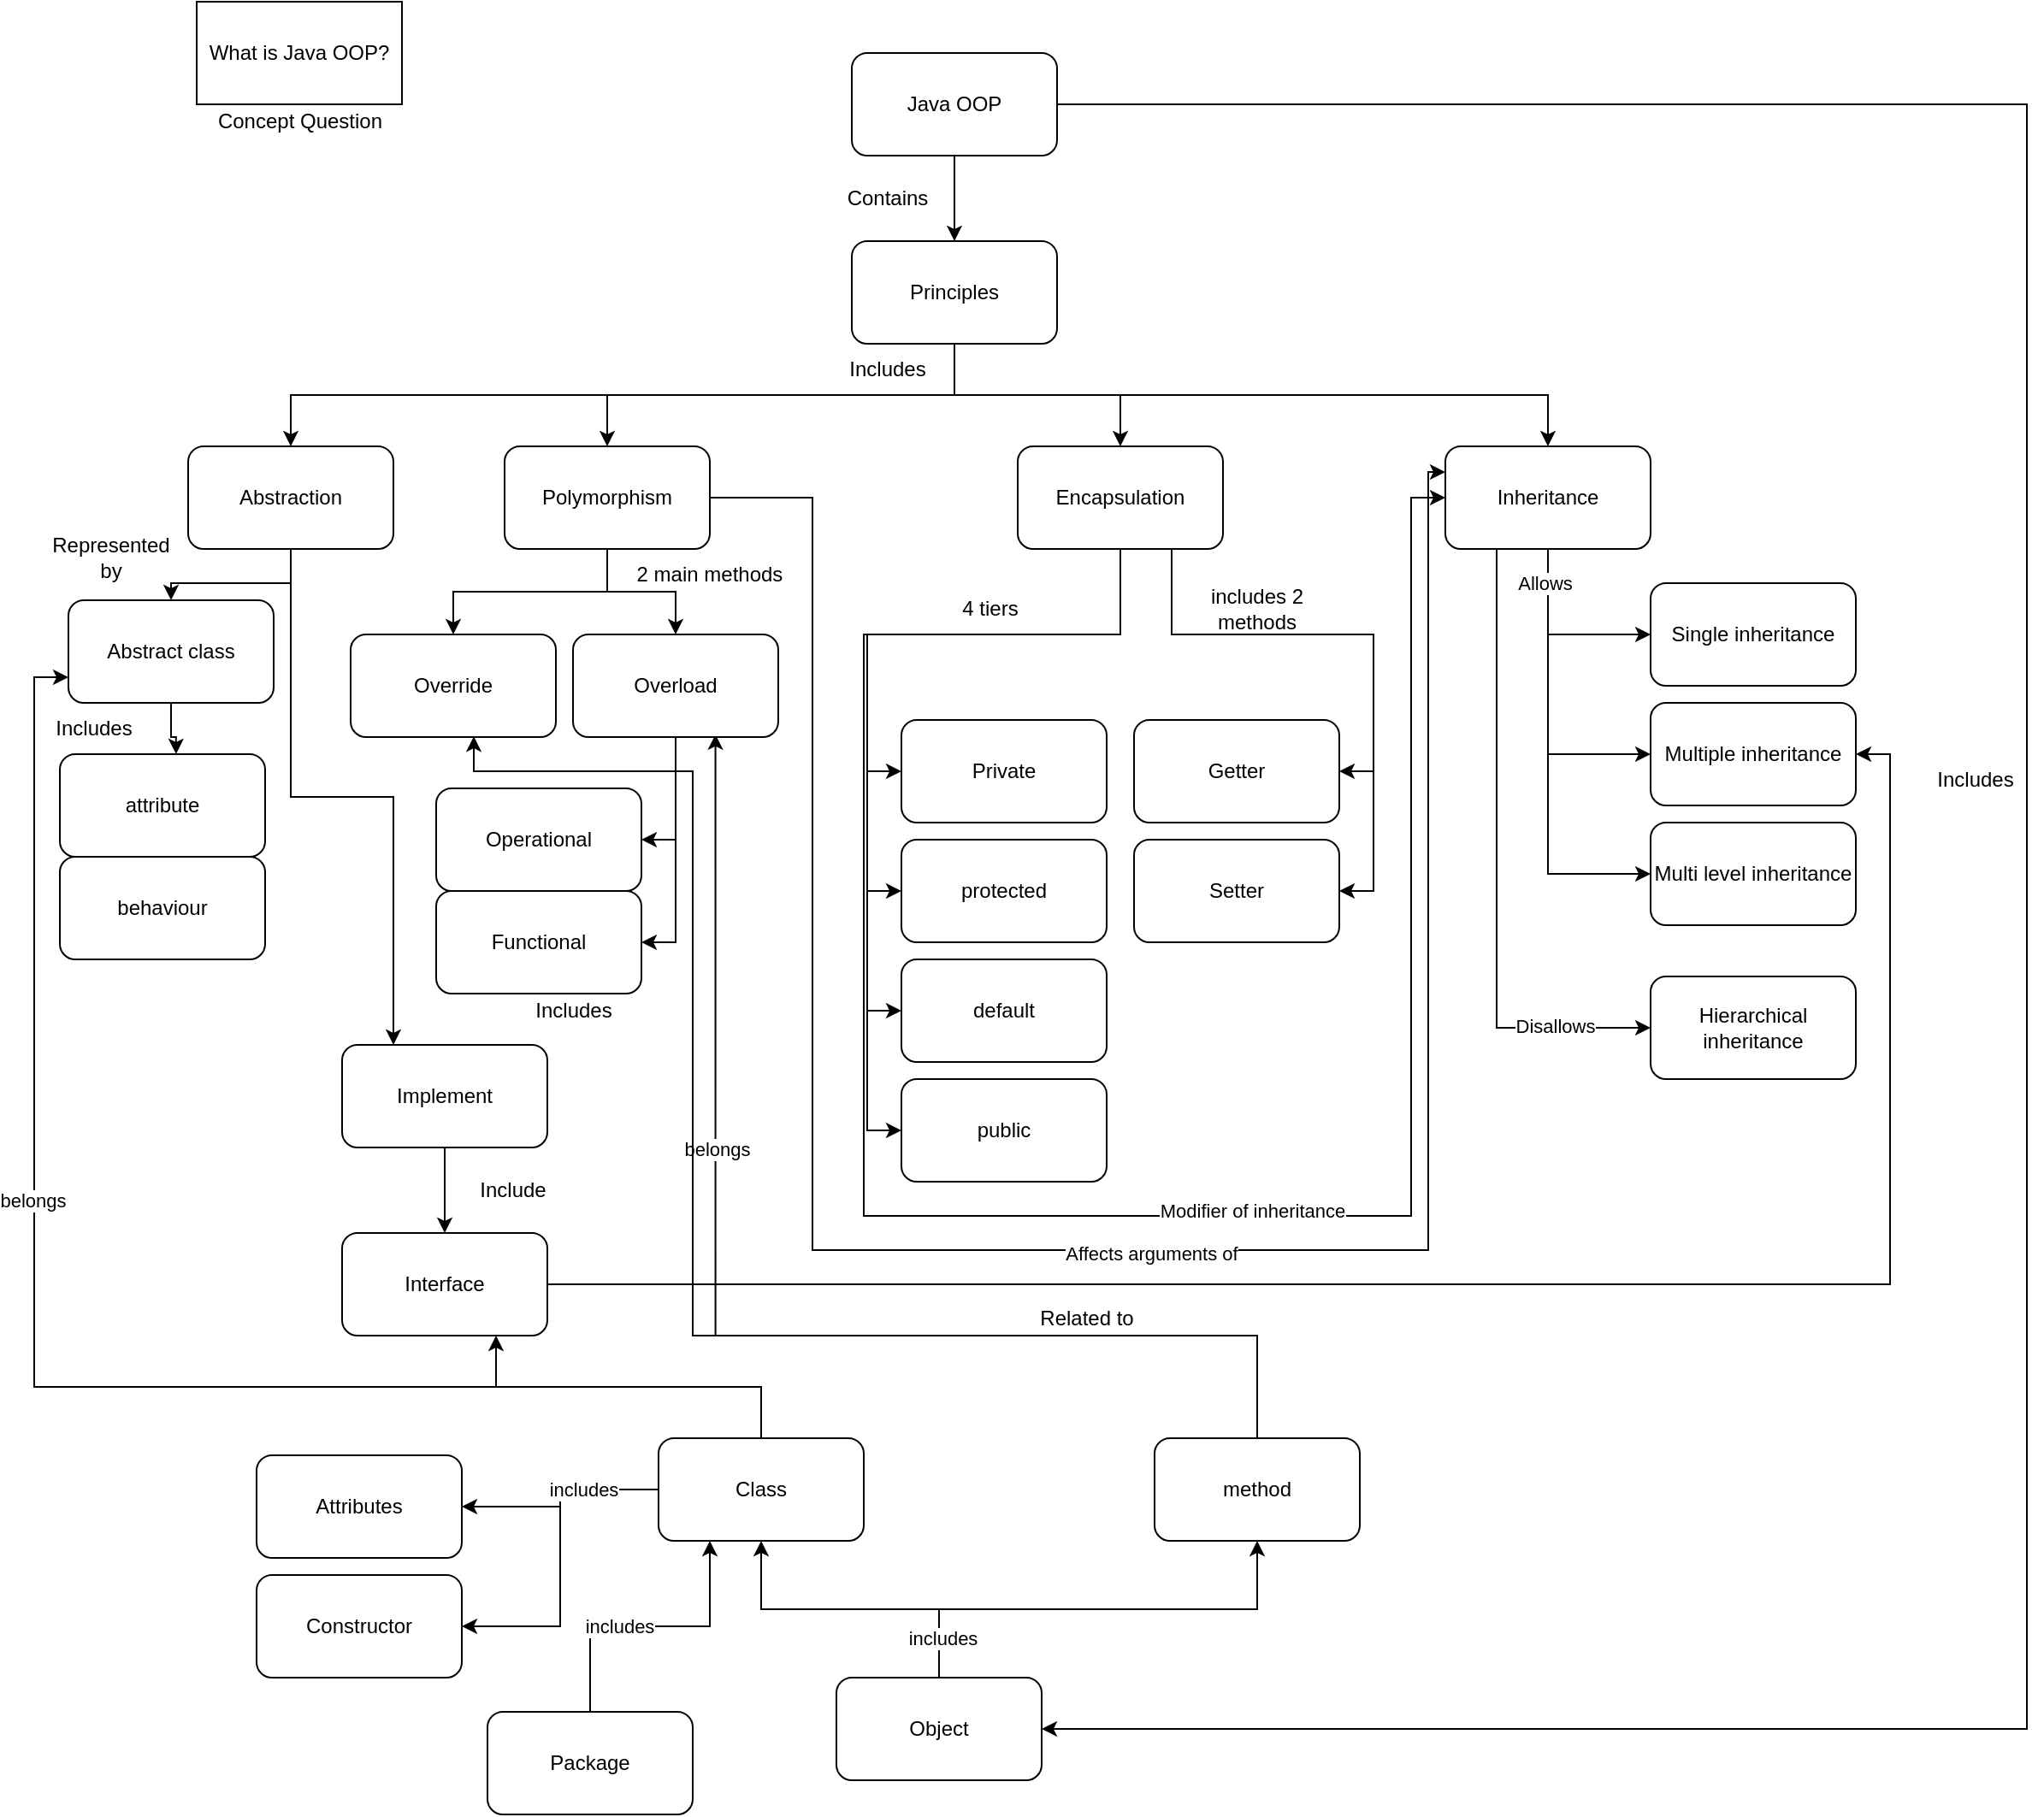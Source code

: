 <mxfile version="15.5.4" type="device"><diagram id="smUIKrT8HKzLmwkZ5zvQ" name="Page-1"><mxGraphModel dx="2840" dy="512" grid="1" gridSize="10" guides="1" tooltips="1" connect="1" arrows="1" fold="1" page="1" pageScale="1" pageWidth="1654" pageHeight="1169" math="0" shadow="0"><root><mxCell id="0"/><mxCell id="1" parent="0"/><mxCell id="NTIJyrgeHz5cExX5NNF1-1" value="What is Java OOP?" style="rounded=0;whiteSpace=wrap;html=1;" parent="1" vertex="1"><mxGeometry x="110" y="40" width="120" height="60" as="geometry"/></mxCell><mxCell id="NTIJyrgeHz5cExX5NNF1-2" value="Concept Question" style="text;html=1;align=center;verticalAlign=middle;resizable=0;points=[];autosize=1;strokeColor=none;fillColor=none;" parent="1" vertex="1"><mxGeometry x="115" y="100" width="110" height="20" as="geometry"/></mxCell><mxCell id="NTIJyrgeHz5cExX5NNF1-46" style="edgeStyle=orthogonalEdgeStyle;rounded=0;orthogonalLoop=1;jettySize=auto;html=1;entryX=0.5;entryY=0;entryDx=0;entryDy=0;" parent="1" source="NTIJyrgeHz5cExX5NNF1-5" target="NTIJyrgeHz5cExX5NNF1-45" edge="1"><mxGeometry relative="1" as="geometry"/></mxCell><mxCell id="NTIJyrgeHz5cExX5NNF1-111" style="edgeStyle=orthogonalEdgeStyle;rounded=0;orthogonalLoop=1;jettySize=auto;html=1;entryX=1;entryY=0.5;entryDx=0;entryDy=0;" parent="1" source="NTIJyrgeHz5cExX5NNF1-5" target="NTIJyrgeHz5cExX5NNF1-25" edge="1"><mxGeometry relative="1" as="geometry"><mxPoint x="1370" y="850" as="targetPoint"/><Array as="points"><mxPoint x="1180" y="100"/><mxPoint x="1180" y="1050"/></Array></mxGeometry></mxCell><mxCell id="NTIJyrgeHz5cExX5NNF1-5" value="Java OOP" style="rounded=1;whiteSpace=wrap;html=1;" parent="1" vertex="1"><mxGeometry x="493" y="70" width="120" height="60" as="geometry"/></mxCell><mxCell id="NTIJyrgeHz5cExX5NNF1-114" style="edgeStyle=orthogonalEdgeStyle;rounded=0;orthogonalLoop=1;jettySize=auto;html=1;entryX=1;entryY=0.5;entryDx=0;entryDy=0;" parent="1" source="NTIJyrgeHz5cExX5NNF1-6" target="NTIJyrgeHz5cExX5NNF1-26" edge="1"><mxGeometry relative="1" as="geometry"/></mxCell><mxCell id="NTIJyrgeHz5cExX5NNF1-115" style="edgeStyle=orthogonalEdgeStyle;rounded=0;orthogonalLoop=1;jettySize=auto;html=1;entryX=1;entryY=0.5;entryDx=0;entryDy=0;" parent="1" source="NTIJyrgeHz5cExX5NNF1-6" target="NTIJyrgeHz5cExX5NNF1-8" edge="1"><mxGeometry relative="1" as="geometry"/></mxCell><mxCell id="NTIJyrgeHz5cExX5NNF1-125" value="includes" style="edgeLabel;html=1;align=center;verticalAlign=middle;resizable=0;points=[];" parent="NTIJyrgeHz5cExX5NNF1-115" vertex="1" connectable="0"><mxGeometry x="-0.546" relative="1" as="geometry"><mxPoint as="offset"/></mxGeometry></mxCell><mxCell id="NTIJyrgeHz5cExX5NNF1-117" style="edgeStyle=orthogonalEdgeStyle;rounded=0;orthogonalLoop=1;jettySize=auto;html=1;entryX=0;entryY=0.75;entryDx=0;entryDy=0;" parent="1" source="NTIJyrgeHz5cExX5NNF1-6" target="NTIJyrgeHz5cExX5NNF1-17" edge="1"><mxGeometry relative="1" as="geometry"><Array as="points"><mxPoint x="440" y="850"/><mxPoint x="15" y="850"/><mxPoint x="15" y="435"/></Array></mxGeometry></mxCell><mxCell id="NTIJyrgeHz5cExX5NNF1-123" value="belongs" style="edgeLabel;html=1;align=center;verticalAlign=middle;resizable=0;points=[];" parent="NTIJyrgeHz5cExX5NNF1-117" vertex="1" connectable="0"><mxGeometry x="0.269" y="1" relative="1" as="geometry"><mxPoint as="offset"/></mxGeometry></mxCell><mxCell id="NTIJyrgeHz5cExX5NNF1-118" style="edgeStyle=orthogonalEdgeStyle;rounded=0;orthogonalLoop=1;jettySize=auto;html=1;entryX=0.75;entryY=1;entryDx=0;entryDy=0;" parent="1" source="NTIJyrgeHz5cExX5NNF1-6" target="NTIJyrgeHz5cExX5NNF1-22" edge="1"><mxGeometry relative="1" as="geometry"><Array as="points"><mxPoint x="440" y="850"/><mxPoint x="285" y="850"/></Array></mxGeometry></mxCell><mxCell id="NTIJyrgeHz5cExX5NNF1-6" value="Class" style="rounded=1;whiteSpace=wrap;html=1;" parent="1" vertex="1"><mxGeometry x="380" y="880" width="120" height="60" as="geometry"/></mxCell><mxCell id="NTIJyrgeHz5cExX5NNF1-8" value="Constructor" style="rounded=1;whiteSpace=wrap;html=1;" parent="1" vertex="1"><mxGeometry x="145" y="960" width="120" height="60" as="geometry"/></mxCell><mxCell id="NTIJyrgeHz5cExX5NNF1-119" style="edgeStyle=orthogonalEdgeStyle;rounded=0;orthogonalLoop=1;jettySize=auto;html=1;entryX=0.694;entryY=0.974;entryDx=0;entryDy=0;entryPerimeter=0;" parent="1" source="NTIJyrgeHz5cExX5NNF1-9" target="NTIJyrgeHz5cExX5NNF1-14" edge="1"><mxGeometry relative="1" as="geometry"><Array as="points"><mxPoint x="730" y="820"/><mxPoint x="413" y="820"/></Array></mxGeometry></mxCell><mxCell id="NTIJyrgeHz5cExX5NNF1-124" value="belongs" style="edgeLabel;html=1;align=center;verticalAlign=middle;resizable=0;points=[];" parent="NTIJyrgeHz5cExX5NNF1-119" vertex="1" connectable="0"><mxGeometry x="0.335" relative="1" as="geometry"><mxPoint as="offset"/></mxGeometry></mxCell><mxCell id="NTIJyrgeHz5cExX5NNF1-120" style="edgeStyle=orthogonalEdgeStyle;rounded=0;orthogonalLoop=1;jettySize=auto;html=1;entryX=0.6;entryY=0.993;entryDx=0;entryDy=0;entryPerimeter=0;" parent="1" source="NTIJyrgeHz5cExX5NNF1-9" target="NTIJyrgeHz5cExX5NNF1-12" edge="1"><mxGeometry relative="1" as="geometry"><Array as="points"><mxPoint x="730" y="820"/><mxPoint x="400" y="820"/><mxPoint x="400" y="490"/><mxPoint x="272" y="490"/></Array></mxGeometry></mxCell><mxCell id="NTIJyrgeHz5cExX5NNF1-9" value="method" style="rounded=1;whiteSpace=wrap;html=1;" parent="1" vertex="1"><mxGeometry x="670" y="880" width="120" height="60" as="geometry"/></mxCell><mxCell id="NTIJyrgeHz5cExX5NNF1-60" style="edgeStyle=orthogonalEdgeStyle;rounded=0;orthogonalLoop=1;jettySize=auto;html=1;entryX=0;entryY=0.5;entryDx=0;entryDy=0;" parent="1" source="NTIJyrgeHz5cExX5NNF1-10" target="NTIJyrgeHz5cExX5NNF1-53" edge="1"><mxGeometry relative="1" as="geometry"/></mxCell><mxCell id="NTIJyrgeHz5cExX5NNF1-61" style="edgeStyle=orthogonalEdgeStyle;rounded=0;orthogonalLoop=1;jettySize=auto;html=1;entryX=0;entryY=0.5;entryDx=0;entryDy=0;" parent="1" source="NTIJyrgeHz5cExX5NNF1-10" target="NTIJyrgeHz5cExX5NNF1-11" edge="1"><mxGeometry relative="1" as="geometry"/></mxCell><mxCell id="NTIJyrgeHz5cExX5NNF1-62" style="edgeStyle=orthogonalEdgeStyle;rounded=0;orthogonalLoop=1;jettySize=auto;html=1;entryX=0;entryY=0.5;entryDx=0;entryDy=0;" parent="1" source="NTIJyrgeHz5cExX5NNF1-10" target="NTIJyrgeHz5cExX5NNF1-51" edge="1"><mxGeometry relative="1" as="geometry"/></mxCell><mxCell id="NTIJyrgeHz5cExX5NNF1-76" value="Allows" style="edgeLabel;html=1;align=center;verticalAlign=middle;resizable=0;points=[];" parent="NTIJyrgeHz5cExX5NNF1-62" vertex="1" connectable="0"><mxGeometry x="-0.839" y="-2" relative="1" as="geometry"><mxPoint as="offset"/></mxGeometry></mxCell><mxCell id="NTIJyrgeHz5cExX5NNF1-63" style="edgeStyle=orthogonalEdgeStyle;rounded=0;orthogonalLoop=1;jettySize=auto;html=1;entryX=0;entryY=0.5;entryDx=0;entryDy=0;" parent="1" source="NTIJyrgeHz5cExX5NNF1-10" target="NTIJyrgeHz5cExX5NNF1-52" edge="1"><mxGeometry relative="1" as="geometry"><Array as="points"><mxPoint x="870" y="640"/></Array></mxGeometry></mxCell><mxCell id="NTIJyrgeHz5cExX5NNF1-77" value="Disallows" style="edgeLabel;html=1;align=center;verticalAlign=middle;resizable=0;points=[];" parent="NTIJyrgeHz5cExX5NNF1-63" vertex="1" connectable="0"><mxGeometry x="0.698" y="1" relative="1" as="geometry"><mxPoint as="offset"/></mxGeometry></mxCell><mxCell id="NTIJyrgeHz5cExX5NNF1-10" value="Inheritance" style="rounded=1;whiteSpace=wrap;html=1;" parent="1" vertex="1"><mxGeometry x="840" y="300" width="120" height="60" as="geometry"/></mxCell><mxCell id="NTIJyrgeHz5cExX5NNF1-11" value="Multiple inheritance" style="rounded=1;whiteSpace=wrap;html=1;" parent="1" vertex="1"><mxGeometry x="960" y="450" width="120" height="60" as="geometry"/></mxCell><mxCell id="NTIJyrgeHz5cExX5NNF1-12" value="Override" style="rounded=1;whiteSpace=wrap;html=1;" parent="1" vertex="1"><mxGeometry x="200" y="410" width="120" height="60" as="geometry"/></mxCell><mxCell id="NTIJyrgeHz5cExX5NNF1-80" style="edgeStyle=orthogonalEdgeStyle;rounded=0;orthogonalLoop=1;jettySize=auto;html=1;exitX=0.5;exitY=1;exitDx=0;exitDy=0;entryX=1;entryY=0.5;entryDx=0;entryDy=0;" parent="1" source="NTIJyrgeHz5cExX5NNF1-14" target="NTIJyrgeHz5cExX5NNF1-78" edge="1"><mxGeometry relative="1" as="geometry"/></mxCell><mxCell id="NTIJyrgeHz5cExX5NNF1-81" style="edgeStyle=orthogonalEdgeStyle;rounded=0;orthogonalLoop=1;jettySize=auto;html=1;exitX=0.5;exitY=1;exitDx=0;exitDy=0;entryX=1;entryY=0.5;entryDx=0;entryDy=0;" parent="1" source="NTIJyrgeHz5cExX5NNF1-14" target="NTIJyrgeHz5cExX5NNF1-79" edge="1"><mxGeometry relative="1" as="geometry"/></mxCell><mxCell id="NTIJyrgeHz5cExX5NNF1-14" value="Overload" style="rounded=1;whiteSpace=wrap;html=1;" parent="1" vertex="1"><mxGeometry x="330" y="410" width="120" height="60" as="geometry"/></mxCell><mxCell id="NTIJyrgeHz5cExX5NNF1-89" style="edgeStyle=orthogonalEdgeStyle;rounded=0;orthogonalLoop=1;jettySize=auto;html=1;entryX=0.5;entryY=0;entryDx=0;entryDy=0;" parent="1" source="NTIJyrgeHz5cExX5NNF1-15" target="NTIJyrgeHz5cExX5NNF1-14" edge="1"><mxGeometry relative="1" as="geometry"/></mxCell><mxCell id="NTIJyrgeHz5cExX5NNF1-90" style="edgeStyle=orthogonalEdgeStyle;rounded=0;orthogonalLoop=1;jettySize=auto;html=1;entryX=0.5;entryY=0;entryDx=0;entryDy=0;" parent="1" source="NTIJyrgeHz5cExX5NNF1-15" target="NTIJyrgeHz5cExX5NNF1-12" edge="1"><mxGeometry relative="1" as="geometry"/></mxCell><mxCell id="NTIJyrgeHz5cExX5NNF1-109" style="edgeStyle=orthogonalEdgeStyle;rounded=0;orthogonalLoop=1;jettySize=auto;html=1;exitX=1;exitY=0.5;exitDx=0;exitDy=0;entryX=0;entryY=0.25;entryDx=0;entryDy=0;" parent="1" source="NTIJyrgeHz5cExX5NNF1-15" target="NTIJyrgeHz5cExX5NNF1-10" edge="1"><mxGeometry relative="1" as="geometry"><Array as="points"><mxPoint x="470" y="330"/><mxPoint x="470" y="770"/><mxPoint x="830" y="770"/><mxPoint x="830" y="315"/></Array></mxGeometry></mxCell><mxCell id="NTIJyrgeHz5cExX5NNF1-110" value="Affects arguments of" style="edgeLabel;html=1;align=center;verticalAlign=middle;resizable=0;points=[];" parent="NTIJyrgeHz5cExX5NNF1-109" vertex="1" connectable="0"><mxGeometry x="0.053" y="-2" relative="1" as="geometry"><mxPoint as="offset"/></mxGeometry></mxCell><mxCell id="NTIJyrgeHz5cExX5NNF1-15" value="Polymorphism" style="rounded=1;whiteSpace=wrap;html=1;" parent="1" vertex="1"><mxGeometry x="290" y="300" width="120" height="60" as="geometry"/></mxCell><mxCell id="NTIJyrgeHz5cExX5NNF1-96" style="edgeStyle=orthogonalEdgeStyle;rounded=0;orthogonalLoop=1;jettySize=auto;html=1;entryX=0.25;entryY=0;entryDx=0;entryDy=0;" parent="1" source="NTIJyrgeHz5cExX5NNF1-16" target="NTIJyrgeHz5cExX5NNF1-21" edge="1"><mxGeometry relative="1" as="geometry"/></mxCell><mxCell id="NTIJyrgeHz5cExX5NNF1-103" style="edgeStyle=orthogonalEdgeStyle;rounded=0;orthogonalLoop=1;jettySize=auto;html=1;entryX=0.5;entryY=0;entryDx=0;entryDy=0;" parent="1" source="NTIJyrgeHz5cExX5NNF1-16" target="NTIJyrgeHz5cExX5NNF1-17" edge="1"><mxGeometry relative="1" as="geometry"/></mxCell><mxCell id="NTIJyrgeHz5cExX5NNF1-16" value="Abstraction" style="rounded=1;whiteSpace=wrap;html=1;" parent="1" vertex="1"><mxGeometry x="105" y="300" width="120" height="60" as="geometry"/></mxCell><mxCell id="NTIJyrgeHz5cExX5NNF1-104" style="edgeStyle=orthogonalEdgeStyle;rounded=0;orthogonalLoop=1;jettySize=auto;html=1;entryX=0.566;entryY=-0.001;entryDx=0;entryDy=0;entryPerimeter=0;" parent="1" source="NTIJyrgeHz5cExX5NNF1-17" target="NTIJyrgeHz5cExX5NNF1-69" edge="1"><mxGeometry relative="1" as="geometry"/></mxCell><mxCell id="NTIJyrgeHz5cExX5NNF1-17" value="Abstract class" style="rounded=1;whiteSpace=wrap;html=1;" parent="1" vertex="1"><mxGeometry x="35" y="390" width="120" height="60" as="geometry"/></mxCell><mxCell id="NTIJyrgeHz5cExX5NNF1-82" style="edgeStyle=orthogonalEdgeStyle;rounded=0;orthogonalLoop=1;jettySize=auto;html=1;entryX=0;entryY=0.5;entryDx=0;entryDy=0;" parent="1" source="NTIJyrgeHz5cExX5NNF1-18" target="NTIJyrgeHz5cExX5NNF1-24" edge="1"><mxGeometry relative="1" as="geometry"/></mxCell><mxCell id="NTIJyrgeHz5cExX5NNF1-83" style="edgeStyle=orthogonalEdgeStyle;rounded=0;orthogonalLoop=1;jettySize=auto;html=1;entryX=0;entryY=0.5;entryDx=0;entryDy=0;" parent="1" source="NTIJyrgeHz5cExX5NNF1-18" target="NTIJyrgeHz5cExX5NNF1-28" edge="1"><mxGeometry relative="1" as="geometry"><Array as="points"><mxPoint x="650" y="410"/><mxPoint x="502" y="410"/><mxPoint x="502" y="560"/></Array></mxGeometry></mxCell><mxCell id="NTIJyrgeHz5cExX5NNF1-84" style="edgeStyle=orthogonalEdgeStyle;rounded=0;orthogonalLoop=1;jettySize=auto;html=1;entryX=0;entryY=0.5;entryDx=0;entryDy=0;" parent="1" source="NTIJyrgeHz5cExX5NNF1-18" target="NTIJyrgeHz5cExX5NNF1-29" edge="1"><mxGeometry relative="1" as="geometry"><Array as="points"><mxPoint x="650" y="410"/><mxPoint x="502" y="410"/><mxPoint x="502" y="630"/></Array></mxGeometry></mxCell><mxCell id="NTIJyrgeHz5cExX5NNF1-85" style="edgeStyle=orthogonalEdgeStyle;rounded=0;orthogonalLoop=1;jettySize=auto;html=1;entryX=0;entryY=0.5;entryDx=0;entryDy=0;" parent="1" source="NTIJyrgeHz5cExX5NNF1-18" target="NTIJyrgeHz5cExX5NNF1-27" edge="1"><mxGeometry relative="1" as="geometry"><Array as="points"><mxPoint x="650" y="410"/><mxPoint x="502" y="410"/><mxPoint x="502" y="700"/></Array></mxGeometry></mxCell><mxCell id="NTIJyrgeHz5cExX5NNF1-86" style="edgeStyle=orthogonalEdgeStyle;rounded=0;orthogonalLoop=1;jettySize=auto;html=1;exitX=0.75;exitY=1;exitDx=0;exitDy=0;entryX=1;entryY=0.5;entryDx=0;entryDy=0;" parent="1" source="NTIJyrgeHz5cExX5NNF1-18" target="NTIJyrgeHz5cExX5NNF1-65" edge="1"><mxGeometry relative="1" as="geometry"/></mxCell><mxCell id="NTIJyrgeHz5cExX5NNF1-87" style="edgeStyle=orthogonalEdgeStyle;rounded=0;orthogonalLoop=1;jettySize=auto;html=1;exitX=0.75;exitY=1;exitDx=0;exitDy=0;entryX=1;entryY=0.5;entryDx=0;entryDy=0;" parent="1" source="NTIJyrgeHz5cExX5NNF1-18" target="NTIJyrgeHz5cExX5NNF1-66" edge="1"><mxGeometry relative="1" as="geometry"><Array as="points"><mxPoint x="680" y="410"/><mxPoint x="798" y="410"/><mxPoint x="798" y="560"/></Array></mxGeometry></mxCell><mxCell id="NTIJyrgeHz5cExX5NNF1-107" style="edgeStyle=orthogonalEdgeStyle;rounded=0;orthogonalLoop=1;jettySize=auto;html=1;exitX=0.5;exitY=1;exitDx=0;exitDy=0;entryX=0;entryY=0.5;entryDx=0;entryDy=0;" parent="1" source="NTIJyrgeHz5cExX5NNF1-18" target="NTIJyrgeHz5cExX5NNF1-10" edge="1"><mxGeometry relative="1" as="geometry"><Array as="points"><mxPoint x="650" y="410"/><mxPoint x="500" y="410"/><mxPoint x="500" y="750"/><mxPoint x="820" y="750"/><mxPoint x="820" y="330"/></Array></mxGeometry></mxCell><mxCell id="NTIJyrgeHz5cExX5NNF1-108" value="Modifier of inheritance" style="edgeLabel;html=1;align=center;verticalAlign=middle;resizable=0;points=[];" parent="NTIJyrgeHz5cExX5NNF1-107" vertex="1" connectable="0"><mxGeometry x="0.18" y="3" relative="1" as="geometry"><mxPoint as="offset"/></mxGeometry></mxCell><mxCell id="NTIJyrgeHz5cExX5NNF1-18" value="Encapsulation" style="rounded=1;whiteSpace=wrap;html=1;" parent="1" vertex="1"><mxGeometry x="590" y="300" width="120" height="60" as="geometry"/></mxCell><mxCell id="NTIJyrgeHz5cExX5NNF1-126" style="edgeStyle=orthogonalEdgeStyle;rounded=0;orthogonalLoop=1;jettySize=auto;html=1;exitX=0.5;exitY=0;exitDx=0;exitDy=0;entryX=0.25;entryY=1;entryDx=0;entryDy=0;" parent="1" source="NTIJyrgeHz5cExX5NNF1-19" target="NTIJyrgeHz5cExX5NNF1-6" edge="1"><mxGeometry relative="1" as="geometry"/></mxCell><mxCell id="NTIJyrgeHz5cExX5NNF1-127" value="includes" style="edgeLabel;html=1;align=center;verticalAlign=middle;resizable=0;points=[];" parent="NTIJyrgeHz5cExX5NNF1-126" vertex="1" connectable="0"><mxGeometry x="-0.214" relative="1" as="geometry"><mxPoint as="offset"/></mxGeometry></mxCell><mxCell id="NTIJyrgeHz5cExX5NNF1-19" value="Package" style="rounded=1;whiteSpace=wrap;html=1;" parent="1" vertex="1"><mxGeometry x="280" y="1040" width="120" height="60" as="geometry"/></mxCell><mxCell id="NTIJyrgeHz5cExX5NNF1-72" value="" style="edgeStyle=orthogonalEdgeStyle;rounded=0;orthogonalLoop=1;jettySize=auto;html=1;" parent="1" source="NTIJyrgeHz5cExX5NNF1-21" target="NTIJyrgeHz5cExX5NNF1-22" edge="1"><mxGeometry relative="1" as="geometry"/></mxCell><mxCell id="NTIJyrgeHz5cExX5NNF1-21" value="Implement" style="rounded=1;whiteSpace=wrap;html=1;" parent="1" vertex="1"><mxGeometry x="195" y="650" width="120" height="60" as="geometry"/></mxCell><mxCell id="NTIJyrgeHz5cExX5NNF1-97" style="edgeStyle=orthogonalEdgeStyle;rounded=0;orthogonalLoop=1;jettySize=auto;html=1;entryX=1;entryY=0.5;entryDx=0;entryDy=0;" parent="1" source="NTIJyrgeHz5cExX5NNF1-22" target="NTIJyrgeHz5cExX5NNF1-11" edge="1"><mxGeometry relative="1" as="geometry"/></mxCell><mxCell id="NTIJyrgeHz5cExX5NNF1-22" value="Interface" style="rounded=1;whiteSpace=wrap;html=1;" parent="1" vertex="1"><mxGeometry x="195" y="760" width="120" height="60" as="geometry"/></mxCell><mxCell id="NTIJyrgeHz5cExX5NNF1-24" value="Private" style="rounded=1;whiteSpace=wrap;html=1;" parent="1" vertex="1"><mxGeometry x="522" y="460" width="120" height="60" as="geometry"/></mxCell><mxCell id="NTIJyrgeHz5cExX5NNF1-112" style="edgeStyle=orthogonalEdgeStyle;rounded=0;orthogonalLoop=1;jettySize=auto;html=1;entryX=0.5;entryY=1;entryDx=0;entryDy=0;" parent="1" source="NTIJyrgeHz5cExX5NNF1-25" target="NTIJyrgeHz5cExX5NNF1-6" edge="1"><mxGeometry relative="1" as="geometry"/></mxCell><mxCell id="NTIJyrgeHz5cExX5NNF1-113" style="edgeStyle=orthogonalEdgeStyle;rounded=0;orthogonalLoop=1;jettySize=auto;html=1;" parent="1" source="NTIJyrgeHz5cExX5NNF1-25" target="NTIJyrgeHz5cExX5NNF1-9" edge="1"><mxGeometry relative="1" as="geometry"><Array as="points"><mxPoint x="544" y="980"/><mxPoint x="730" y="980"/></Array></mxGeometry></mxCell><mxCell id="NTIJyrgeHz5cExX5NNF1-128" value="includes" style="edgeLabel;html=1;align=center;verticalAlign=middle;resizable=0;points=[];" parent="NTIJyrgeHz5cExX5NNF1-113" vertex="1" connectable="0"><mxGeometry x="-0.825" y="-2" relative="1" as="geometry"><mxPoint as="offset"/></mxGeometry></mxCell><mxCell id="NTIJyrgeHz5cExX5NNF1-25" value="Object" style="rounded=1;whiteSpace=wrap;html=1;" parent="1" vertex="1"><mxGeometry x="484" y="1020" width="120" height="60" as="geometry"/></mxCell><mxCell id="NTIJyrgeHz5cExX5NNF1-26" value="Attributes" style="rounded=1;whiteSpace=wrap;html=1;" parent="1" vertex="1"><mxGeometry x="145" y="890" width="120" height="60" as="geometry"/></mxCell><mxCell id="NTIJyrgeHz5cExX5NNF1-27" value="public" style="rounded=1;whiteSpace=wrap;html=1;" parent="1" vertex="1"><mxGeometry x="522" y="670" width="120" height="60" as="geometry"/></mxCell><mxCell id="NTIJyrgeHz5cExX5NNF1-28" value="protected" style="rounded=1;whiteSpace=wrap;html=1;fontStyle=0" parent="1" vertex="1"><mxGeometry x="522" y="530" width="120" height="60" as="geometry"/></mxCell><mxCell id="NTIJyrgeHz5cExX5NNF1-29" value="default" style="rounded=1;whiteSpace=wrap;html=1;" parent="1" vertex="1"><mxGeometry x="522" y="600" width="120" height="60" as="geometry"/></mxCell><mxCell id="NTIJyrgeHz5cExX5NNF1-47" style="edgeStyle=orthogonalEdgeStyle;rounded=0;orthogonalLoop=1;jettySize=auto;html=1;entryX=0.5;entryY=0;entryDx=0;entryDy=0;" parent="1" source="NTIJyrgeHz5cExX5NNF1-45" target="NTIJyrgeHz5cExX5NNF1-16" edge="1"><mxGeometry relative="1" as="geometry"><Array as="points"><mxPoint x="553" y="270"/><mxPoint x="165" y="270"/></Array></mxGeometry></mxCell><mxCell id="NTIJyrgeHz5cExX5NNF1-48" style="edgeStyle=orthogonalEdgeStyle;rounded=0;orthogonalLoop=1;jettySize=auto;html=1;entryX=0.5;entryY=0;entryDx=0;entryDy=0;" parent="1" source="NTIJyrgeHz5cExX5NNF1-45" target="NTIJyrgeHz5cExX5NNF1-15" edge="1"><mxGeometry relative="1" as="geometry"><Array as="points"><mxPoint x="553" y="270"/><mxPoint x="350" y="270"/></Array></mxGeometry></mxCell><mxCell id="NTIJyrgeHz5cExX5NNF1-49" style="edgeStyle=orthogonalEdgeStyle;rounded=0;orthogonalLoop=1;jettySize=auto;html=1;entryX=0.5;entryY=0;entryDx=0;entryDy=0;" parent="1" source="NTIJyrgeHz5cExX5NNF1-45" target="NTIJyrgeHz5cExX5NNF1-18" edge="1"><mxGeometry relative="1" as="geometry"/></mxCell><mxCell id="NTIJyrgeHz5cExX5NNF1-50" style="edgeStyle=orthogonalEdgeStyle;rounded=0;orthogonalLoop=1;jettySize=auto;html=1;entryX=0.5;entryY=0;entryDx=0;entryDy=0;" parent="1" source="NTIJyrgeHz5cExX5NNF1-45" target="NTIJyrgeHz5cExX5NNF1-10" edge="1"><mxGeometry relative="1" as="geometry"><Array as="points"><mxPoint x="553" y="270"/><mxPoint x="900" y="270"/></Array></mxGeometry></mxCell><mxCell id="NTIJyrgeHz5cExX5NNF1-45" value="Principles" style="rounded=1;whiteSpace=wrap;html=1;" parent="1" vertex="1"><mxGeometry x="493" y="180" width="120" height="60" as="geometry"/></mxCell><mxCell id="NTIJyrgeHz5cExX5NNF1-51" value="Multi level inheritance" style="rounded=1;whiteSpace=wrap;html=1;" parent="1" vertex="1"><mxGeometry x="960" y="520" width="120" height="60" as="geometry"/></mxCell><mxCell id="NTIJyrgeHz5cExX5NNF1-52" value="Hierarchical inheritance" style="rounded=1;whiteSpace=wrap;html=1;" parent="1" vertex="1"><mxGeometry x="960" y="610" width="120" height="60" as="geometry"/></mxCell><mxCell id="NTIJyrgeHz5cExX5NNF1-53" value="Single inheritance" style="rounded=1;whiteSpace=wrap;html=1;" parent="1" vertex="1"><mxGeometry x="960" y="380" width="120" height="60" as="geometry"/></mxCell><mxCell id="NTIJyrgeHz5cExX5NNF1-65" value="Getter" style="rounded=1;whiteSpace=wrap;html=1;" parent="1" vertex="1"><mxGeometry x="658" y="460" width="120" height="60" as="geometry"/></mxCell><mxCell id="NTIJyrgeHz5cExX5NNF1-66" value="Setter" style="rounded=1;whiteSpace=wrap;html=1;" parent="1" vertex="1"><mxGeometry x="658" y="530" width="120" height="60" as="geometry"/></mxCell><mxCell id="NTIJyrgeHz5cExX5NNF1-69" value="attribute" style="rounded=1;whiteSpace=wrap;html=1;" parent="1" vertex="1"><mxGeometry x="30" y="480" width="120" height="60" as="geometry"/></mxCell><mxCell id="NTIJyrgeHz5cExX5NNF1-70" value="behaviour" style="rounded=1;whiteSpace=wrap;html=1;" parent="1" vertex="1"><mxGeometry x="30" y="540" width="120" height="60" as="geometry"/></mxCell><mxCell id="NTIJyrgeHz5cExX5NNF1-71" value="Contains" style="text;html=1;strokeColor=none;fillColor=none;align=center;verticalAlign=middle;whiteSpace=wrap;rounded=0;" parent="1" vertex="1"><mxGeometry x="484" y="140" width="60" height="30" as="geometry"/></mxCell><mxCell id="NTIJyrgeHz5cExX5NNF1-74" value="Include" style="text;html=1;strokeColor=none;fillColor=none;align=center;verticalAlign=middle;whiteSpace=wrap;rounded=0;" parent="1" vertex="1"><mxGeometry x="265" y="720" width="60" height="30" as="geometry"/></mxCell><mxCell id="NTIJyrgeHz5cExX5NNF1-75" value="Includes" style="text;html=1;strokeColor=none;fillColor=none;align=center;verticalAlign=middle;whiteSpace=wrap;rounded=0;" parent="1" vertex="1"><mxGeometry x="484" y="240" width="60" height="30" as="geometry"/></mxCell><mxCell id="NTIJyrgeHz5cExX5NNF1-78" value="Operational" style="rounded=1;whiteSpace=wrap;html=1;" parent="1" vertex="1"><mxGeometry x="250" y="500" width="120" height="60" as="geometry"/></mxCell><mxCell id="NTIJyrgeHz5cExX5NNF1-79" value="Functional" style="rounded=1;whiteSpace=wrap;html=1;" parent="1" vertex="1"><mxGeometry x="250" y="560" width="120" height="60" as="geometry"/></mxCell><mxCell id="NTIJyrgeHz5cExX5NNF1-88" value="Includes" style="text;html=1;strokeColor=none;fillColor=none;align=center;verticalAlign=middle;whiteSpace=wrap;rounded=0;" parent="1" vertex="1"><mxGeometry x="1120" y="480" width="60" height="30" as="geometry"/></mxCell><mxCell id="NTIJyrgeHz5cExX5NNF1-92" value="2 main methods" style="text;html=1;strokeColor=none;fillColor=none;align=center;verticalAlign=middle;whiteSpace=wrap;rounded=0;" parent="1" vertex="1"><mxGeometry x="360" y="360" width="100" height="30" as="geometry"/></mxCell><mxCell id="NTIJyrgeHz5cExX5NNF1-93" value="Includes" style="text;html=1;align=center;verticalAlign=middle;resizable=0;points=[];autosize=1;strokeColor=none;fillColor=none;" parent="1" vertex="1"><mxGeometry x="300" y="620" width="60" height="20" as="geometry"/></mxCell><mxCell id="NTIJyrgeHz5cExX5NNF1-94" value="4 tiers" style="text;html=1;strokeColor=none;fillColor=none;align=center;verticalAlign=middle;whiteSpace=wrap;rounded=0;" parent="1" vertex="1"><mxGeometry x="544" y="380" width="60" height="30" as="geometry"/></mxCell><mxCell id="NTIJyrgeHz5cExX5NNF1-95" value="includes 2 methods" style="text;html=1;strokeColor=none;fillColor=none;align=center;verticalAlign=middle;whiteSpace=wrap;rounded=0;" parent="1" vertex="1"><mxGeometry x="700" y="380" width="60" height="30" as="geometry"/></mxCell><mxCell id="NTIJyrgeHz5cExX5NNF1-98" value="Includes" style="text;html=1;strokeColor=none;fillColor=none;align=center;verticalAlign=middle;whiteSpace=wrap;rounded=0;" parent="1" vertex="1"><mxGeometry x="20" y="450" width="60" height="30" as="geometry"/></mxCell><mxCell id="NTIJyrgeHz5cExX5NNF1-99" value="Represented by" style="text;html=1;strokeColor=none;fillColor=none;align=center;verticalAlign=middle;whiteSpace=wrap;rounded=0;" parent="1" vertex="1"><mxGeometry x="30" y="350" width="60" height="30" as="geometry"/></mxCell><mxCell id="NTIJyrgeHz5cExX5NNF1-102" value="Related to" style="text;html=1;align=center;verticalAlign=middle;resizable=0;points=[];autosize=1;strokeColor=none;fillColor=none;" parent="1" vertex="1"><mxGeometry x="595" y="800" width="70" height="20" as="geometry"/></mxCell></root></mxGraphModel></diagram></mxfile>
